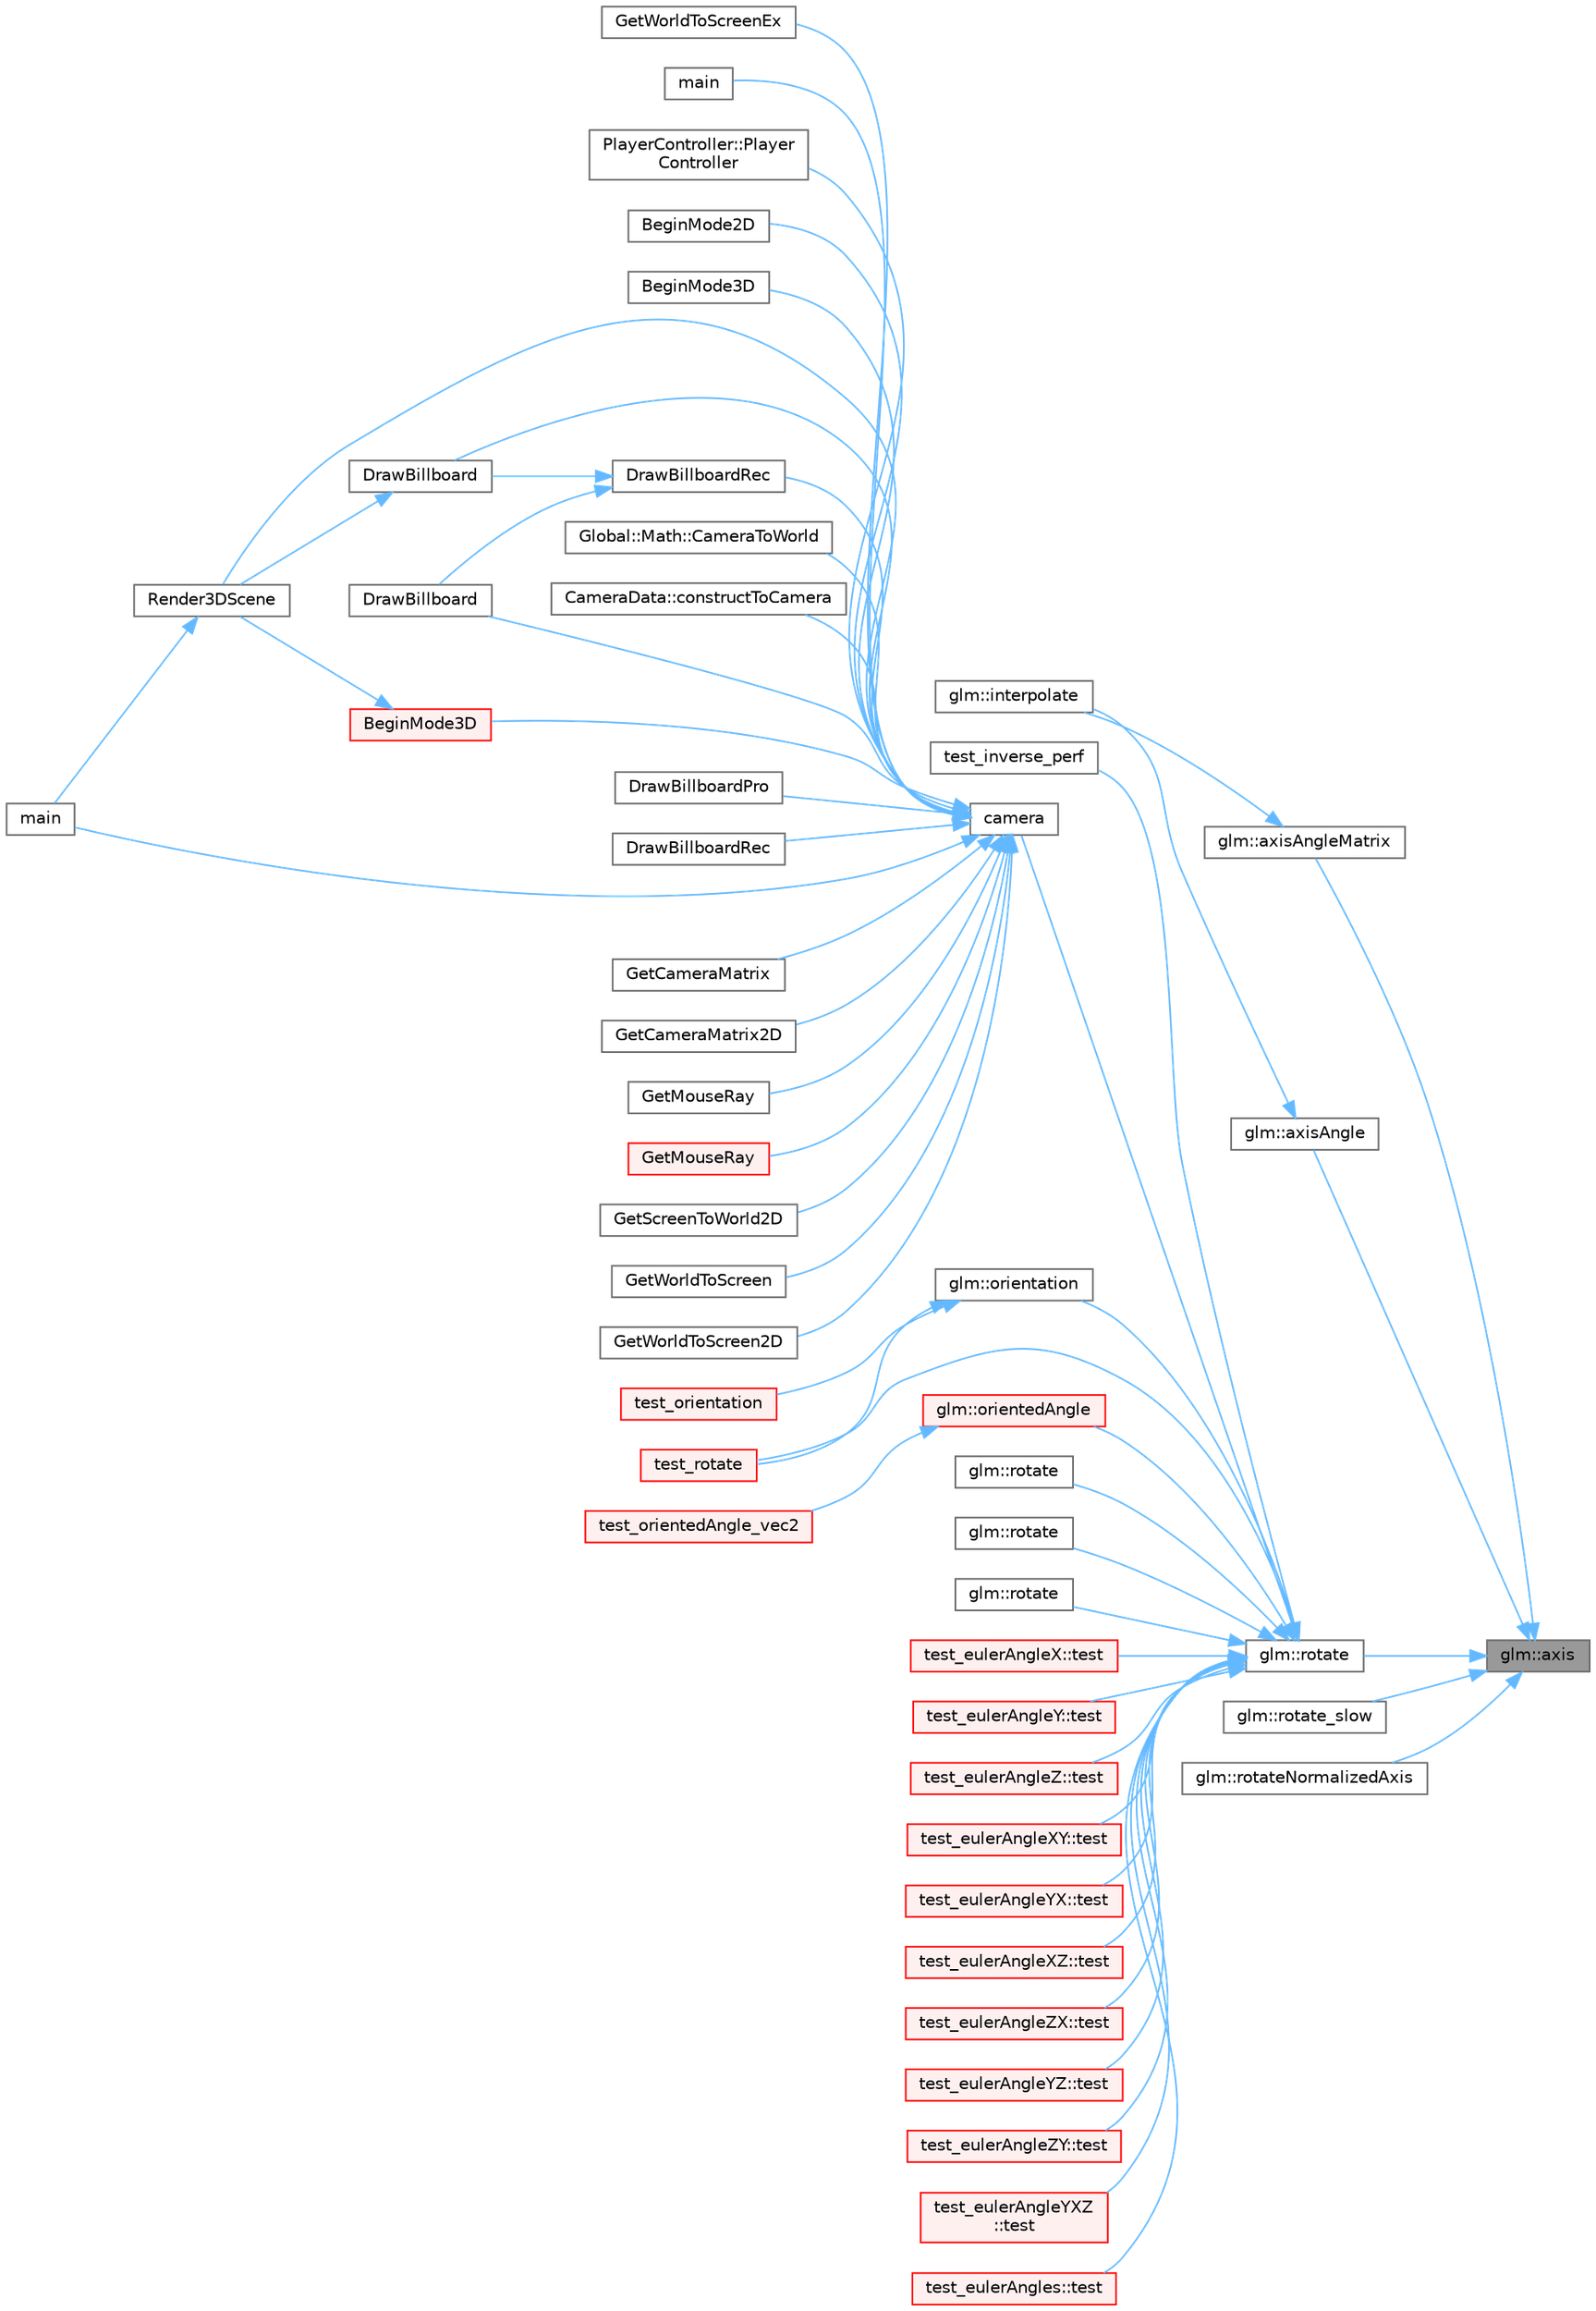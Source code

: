 digraph "glm::axis"
{
 // LATEX_PDF_SIZE
  bgcolor="transparent";
  edge [fontname=Helvetica,fontsize=10,labelfontname=Helvetica,labelfontsize=10];
  node [fontname=Helvetica,fontsize=10,shape=box,height=0.2,width=0.4];
  rankdir="RL";
  Node1 [id="Node000001",label="glm::axis",height=0.2,width=0.4,color="gray40", fillcolor="grey60", style="filled", fontcolor="black",tooltip=" "];
  Node1 -> Node2 [id="edge113_Node000001_Node000002",dir="back",color="steelblue1",style="solid",tooltip=" "];
  Node2 [id="Node000002",label="glm::axisAngle",height=0.2,width=0.4,color="grey40", fillcolor="white", style="filled",URL="$group__gtx__matrix__interpolation.html#gafefe32ce5a90a135287ba34fac3623bc",tooltip=" "];
  Node2 -> Node3 [id="edge114_Node000002_Node000003",dir="back",color="steelblue1",style="solid",tooltip=" "];
  Node3 [id="Node000003",label="glm::interpolate",height=0.2,width=0.4,color="grey40", fillcolor="white", style="filled",URL="$group__gtx__matrix__interpolation.html#ga95fb9868c6106bc8f47b2d195f5667b3",tooltip=" "];
  Node1 -> Node4 [id="edge115_Node000001_Node000004",dir="back",color="steelblue1",style="solid",tooltip=" "];
  Node4 [id="Node000004",label="glm::axisAngleMatrix",height=0.2,width=0.4,color="grey40", fillcolor="white", style="filled",URL="$group__gtx__matrix__interpolation.html#ga32e12a4b569ab8742ca2eb37969a8701",tooltip=" "];
  Node4 -> Node3 [id="edge116_Node000004_Node000003",dir="back",color="steelblue1",style="solid",tooltip=" "];
  Node1 -> Node5 [id="edge117_Node000001_Node000005",dir="back",color="steelblue1",style="solid",tooltip=" "];
  Node5 [id="Node000005",label="glm::rotate",height=0.2,width=0.4,color="grey40", fillcolor="white", style="filled",URL="$group__ext__matrix__transform.html#ga42613eb0c7deb5f5188fc159df6c8950",tooltip=" "];
  Node5 -> Node6 [id="edge118_Node000005_Node000006",dir="back",color="steelblue1",style="solid",tooltip=" "];
  Node6 [id="Node000006",label="camera",height=0.2,width=0.4,color="grey40", fillcolor="white", style="filled",URL="$_classes_2lib_2glm_2test_2cmake_2test__find__glm_8cpp.html#a8f389d10179adf56cc907127d615c000",tooltip=" "];
  Node6 -> Node7 [id="edge119_Node000006_Node000007",dir="back",color="steelblue1",style="solid",tooltip=" "];
  Node7 [id="Node000007",label="BeginMode2D",height=0.2,width=0.4,color="grey40", fillcolor="white", style="filled",URL="$_old_2_classes_2lib_2rcore_8c.html#aafe334052bca4b8cdcce5adecfbc67c7",tooltip=" "];
  Node6 -> Node8 [id="edge120_Node000006_Node000008",dir="back",color="steelblue1",style="solid",tooltip=" "];
  Node8 [id="Node000008",label="BeginMode3D",height=0.2,width=0.4,color="grey40", fillcolor="white", style="filled",URL="$_classes_2lib_2rcore_8c.html#ac0458f5823cbb3e253d012f4386df71e",tooltip=" "];
  Node6 -> Node9 [id="edge121_Node000006_Node000009",dir="back",color="steelblue1",style="solid",tooltip=" "];
  Node9 [id="Node000009",label="BeginMode3D",height=0.2,width=0.4,color="red", fillcolor="#FFF0F0", style="filled",URL="$_old_2_classes_2lib_2rcore_8c.html#ac0458f5823cbb3e253d012f4386df71e",tooltip=" "];
  Node9 -> Node14 [id="edge122_Node000009_Node000014",dir="back",color="steelblue1",style="solid",tooltip=" "];
  Node14 [id="Node000014",label="Render3DScene",height=0.2,width=0.4,color="grey40", fillcolor="white", style="filled",URL="$_classes_2lib_2_raylib_erosion_standalone-main_2src_2main_8cpp.html#ad86ef8813977cfce37962bc5ceff25b3",tooltip=" "];
  Node14 -> Node15 [id="edge123_Node000014_Node000015",dir="back",color="steelblue1",style="solid",tooltip=" "];
  Node15 [id="Node000015",label="main",height=0.2,width=0.4,color="grey40", fillcolor="white", style="filled",URL="$_classes_2lib_2_raylib_erosion_standalone-main_2src_2main_8cpp.html#a840291bc02cba5474a4cb46a9b9566fe",tooltip=" "];
  Node6 -> Node18 [id="edge124_Node000006_Node000018",dir="back",color="steelblue1",style="solid",tooltip=" "];
  Node18 [id="Node000018",label="Global::Math::CameraToWorld",height=0.2,width=0.4,color="grey40", fillcolor="white", style="filled",URL="$class_global_1_1_math.html#a05dc47d90fdc7114bea2de9db39fcb18",tooltip=" "];
  Node6 -> Node19 [id="edge125_Node000006_Node000019",dir="back",color="steelblue1",style="solid",tooltip=" "];
  Node19 [id="Node000019",label="CameraData::constructToCamera",height=0.2,width=0.4,color="grey40", fillcolor="white", style="filled",URL="$class_camera_data.html#ab02c7853c2ea6d33d346f1b863a45694",tooltip=" "];
  Node6 -> Node20 [id="edge126_Node000006_Node000020",dir="back",color="steelblue1",style="solid",tooltip=" "];
  Node20 [id="Node000020",label="DrawBillboard",height=0.2,width=0.4,color="grey40", fillcolor="white", style="filled",URL="$_classes_2lib_2_raylib_erosion_standalone-main_2raylib_2src_2models_8c.html#ae7037e4628c218a129ef41818ba824a5",tooltip=" "];
  Node6 -> Node21 [id="edge127_Node000006_Node000021",dir="back",color="steelblue1",style="solid",tooltip=" "];
  Node21 [id="Node000021",label="DrawBillboard",height=0.2,width=0.4,color="grey40", fillcolor="white", style="filled",URL="$_old_2_classes_2lib_2rmodels_8c.html#a91c826f25f6c8c9dac2a170f2fa9f73e",tooltip=" "];
  Node21 -> Node14 [id="edge128_Node000021_Node000014",dir="back",color="steelblue1",style="solid",tooltip=" "];
  Node6 -> Node22 [id="edge129_Node000006_Node000022",dir="back",color="steelblue1",style="solid",tooltip=" "];
  Node22 [id="Node000022",label="DrawBillboardPro",height=0.2,width=0.4,color="grey40", fillcolor="white", style="filled",URL="$_old_2_classes_2lib_2rmodels_8c.html#a65a8d3d882dd27491255eda7ddb51df9",tooltip=" "];
  Node6 -> Node23 [id="edge130_Node000006_Node000023",dir="back",color="steelblue1",style="solid",tooltip=" "];
  Node23 [id="Node000023",label="DrawBillboardRec",height=0.2,width=0.4,color="grey40", fillcolor="white", style="filled",URL="$_old_2_classes_2lib_2rmodels_8c.html#a0fb8e8e110d410452381595d148932c2",tooltip=" "];
  Node6 -> Node24 [id="edge131_Node000006_Node000024",dir="back",color="steelblue1",style="solid",tooltip=" "];
  Node24 [id="Node000024",label="DrawBillboardRec",height=0.2,width=0.4,color="grey40", fillcolor="white", style="filled",URL="$_classes_2lib_2raylib_2src_2models_8c.html#a74498df5d7e379ecfe9d9515d210783f",tooltip=" "];
  Node24 -> Node20 [id="edge132_Node000024_Node000020",dir="back",color="steelblue1",style="solid",tooltip=" "];
  Node24 -> Node21 [id="edge133_Node000024_Node000021",dir="back",color="steelblue1",style="solid",tooltip=" "];
  Node6 -> Node25 [id="edge134_Node000006_Node000025",dir="back",color="steelblue1",style="solid",tooltip=" "];
  Node25 [id="Node000025",label="GetCameraMatrix",height=0.2,width=0.4,color="grey40", fillcolor="white", style="filled",URL="$_old_2_classes_2lib_2rcore_8c.html#a5199e5731d1f8202c375c157da84d897",tooltip=" "];
  Node6 -> Node26 [id="edge135_Node000006_Node000026",dir="back",color="steelblue1",style="solid",tooltip=" "];
  Node26 [id="Node000026",label="GetCameraMatrix2D",height=0.2,width=0.4,color="grey40", fillcolor="white", style="filled",URL="$_old_2_classes_2lib_2rcore_8c.html#adc403b82ff73b4e9c88b6ab7c6fa42cb",tooltip=" "];
  Node6 -> Node27 [id="edge136_Node000006_Node000027",dir="back",color="steelblue1",style="solid",tooltip=" "];
  Node27 [id="Node000027",label="GetMouseRay",height=0.2,width=0.4,color="grey40", fillcolor="white", style="filled",URL="$_classes_2lib_2_raylib_erosion_standalone-main_2raylib_2src_2core_8c.html#adebca695e64d03e8b0df5f89148f438b",tooltip=" "];
  Node6 -> Node28 [id="edge137_Node000006_Node000028",dir="back",color="steelblue1",style="solid",tooltip=" "];
  Node28 [id="Node000028",label="GetMouseRay",height=0.2,width=0.4,color="red", fillcolor="#FFF0F0", style="filled",URL="$_old_2_classes_2lib_2rcore_8c.html#adebca695e64d03e8b0df5f89148f438b",tooltip=" "];
  Node6 -> Node29 [id="edge138_Node000006_Node000029",dir="back",color="steelblue1",style="solid",tooltip=" "];
  Node29 [id="Node000029",label="GetScreenToWorld2D",height=0.2,width=0.4,color="grey40", fillcolor="white", style="filled",URL="$_old_2_classes_2lib_2rcore_8c.html#a5e3e9e7f5e0a9b2632780721d5e14bab",tooltip=" "];
  Node6 -> Node30 [id="edge139_Node000006_Node000030",dir="back",color="steelblue1",style="solid",tooltip=" "];
  Node30 [id="Node000030",label="GetWorldToScreen",height=0.2,width=0.4,color="grey40", fillcolor="white", style="filled",URL="$_old_2_classes_2lib_2rcore_8c.html#a004634889dc275fe611014d7f2d26ac1",tooltip=" "];
  Node6 -> Node31 [id="edge140_Node000006_Node000031",dir="back",color="steelblue1",style="solid",tooltip=" "];
  Node31 [id="Node000031",label="GetWorldToScreen2D",height=0.2,width=0.4,color="grey40", fillcolor="white", style="filled",URL="$_old_2_classes_2lib_2rcore_8c.html#af318bdcc2e75a7f1cb1478435b2b4ba7",tooltip=" "];
  Node6 -> Node32 [id="edge141_Node000006_Node000032",dir="back",color="steelblue1",style="solid",tooltip=" "];
  Node32 [id="Node000032",label="GetWorldToScreenEx",height=0.2,width=0.4,color="grey40", fillcolor="white", style="filled",URL="$_old_2_classes_2lib_2rcore_8c.html#a2915910820e594159b54714227eec225",tooltip=" "];
  Node6 -> Node33 [id="edge142_Node000006_Node000033",dir="back",color="steelblue1",style="solid",tooltip=" "];
  Node33 [id="Node000033",label="main",height=0.2,width=0.4,color="grey40", fillcolor="white", style="filled",URL="$_classes_2lib_2glm_2test_2cmake_2test__find__glm_8cpp.html#ae66f6b31b5ad750f1fe042a706a4e3d4",tooltip=" "];
  Node6 -> Node15 [id="edge143_Node000006_Node000015",dir="back",color="steelblue1",style="solid",tooltip=" "];
  Node6 -> Node34 [id="edge144_Node000006_Node000034",dir="back",color="steelblue1",style="solid",tooltip=" "];
  Node34 [id="Node000034",label="PlayerController::Player\lController",height=0.2,width=0.4,color="grey40", fillcolor="white", style="filled",URL="$class_player_controller.html#adf577fa598d38b0c1af2156609b54e05",tooltip=" "];
  Node6 -> Node14 [id="edge145_Node000006_Node000014",dir="back",color="steelblue1",style="solid",tooltip=" "];
  Node5 -> Node35 [id="edge146_Node000005_Node000035",dir="back",color="steelblue1",style="solid",tooltip=" "];
  Node35 [id="Node000035",label="glm::orientation",height=0.2,width=0.4,color="grey40", fillcolor="white", style="filled",URL="$group__gtx__rotate__vector.html#ga83099d005b4af6a7a0d882ff6eb1a536",tooltip=" "];
  Node35 -> Node36 [id="edge147_Node000035_Node000036",dir="back",color="steelblue1",style="solid",tooltip=" "];
  Node36 [id="Node000036",label="test_orientation",height=0.2,width=0.4,color="red", fillcolor="#FFF0F0", style="filled",URL="$_classes_2lib_2glm_2test_2gtx_2gtx__rotate__vector_8cpp.html#a0392fa77d27d2053799fa3d3717e50ec",tooltip=" "];
  Node35 -> Node38 [id="edge148_Node000035_Node000038",dir="back",color="steelblue1",style="solid",tooltip=" "];
  Node38 [id="Node000038",label="test_rotate",height=0.2,width=0.4,color="red", fillcolor="#FFF0F0", style="filled",URL="$_classes_2lib_2glm_2test_2gtx_2gtx__rotate__vector_8cpp.html#ab35fb9124b9518693cd9e66db97a8f56",tooltip=" "];
  Node5 -> Node40 [id="edge149_Node000005_Node000040",dir="back",color="steelblue1",style="solid",tooltip=" "];
  Node40 [id="Node000040",label="glm::orientedAngle",height=0.2,width=0.4,color="red", fillcolor="#FFF0F0", style="filled",URL="$group__gtx__vector__angle.html#ga9556a803dce87fe0f42fdabe4ebba1d5",tooltip=" "];
  Node40 -> Node41 [id="edge150_Node000040_Node000041",dir="back",color="steelblue1",style="solid",tooltip=" "];
  Node41 [id="Node000041",label="test_orientedAngle_vec2",height=0.2,width=0.4,color="red", fillcolor="#FFF0F0", style="filled",URL="$_classes_2lib_2glm_2test_2gtx_2gtx__vector__angle_8cpp.html#a01682d499967822c7408f10e26e3bb14",tooltip=" "];
  Node5 -> Node44 [id="edge151_Node000005_Node000044",dir="back",color="steelblue1",style="solid",tooltip=" "];
  Node44 [id="Node000044",label="glm::rotate",height=0.2,width=0.4,color="grey40", fillcolor="white", style="filled",URL="$group__gtx__transform.html#ga66e036465863710014b073c48fc04a16",tooltip=" "];
  Node5 -> Node45 [id="edge152_Node000005_Node000045",dir="back",color="steelblue1",style="solid",tooltip=" "];
  Node45 [id="Node000045",label="glm::rotate",height=0.2,width=0.4,color="grey40", fillcolor="white", style="filled",URL="$group__gtx__rotate__vector.html#gaa9033100ff2f16c01fefb01a88769f27",tooltip=" "];
  Node5 -> Node46 [id="edge153_Node000005_Node000046",dir="back",color="steelblue1",style="solid",tooltip=" "];
  Node46 [id="Node000046",label="glm::rotate",height=0.2,width=0.4,color="grey40", fillcolor="white", style="filled",URL="$group__gtx__rotate__vector.html#ga49e6da0fe1423e934b338a62863f5fdc",tooltip=" "];
  Node5 -> Node47 [id="edge154_Node000005_Node000047",dir="back",color="steelblue1",style="solid",tooltip=" "];
  Node47 [id="Node000047",label="test_eulerAngleX::test",height=0.2,width=0.4,color="red", fillcolor="#FFF0F0", style="filled",URL="$namespacetest__euler_angle_x.html#a29927bfd28a74b6e785bf69a62f0de43",tooltip=" "];
  Node5 -> Node49 [id="edge155_Node000005_Node000049",dir="back",color="steelblue1",style="solid",tooltip=" "];
  Node49 [id="Node000049",label="test_eulerAngleY::test",height=0.2,width=0.4,color="red", fillcolor="#FFF0F0", style="filled",URL="$namespacetest__euler_angle_y.html#afc84f914ee7ca893ee2fdbfae5dd6850",tooltip=" "];
  Node5 -> Node50 [id="edge156_Node000005_Node000050",dir="back",color="steelblue1",style="solid",tooltip=" "];
  Node50 [id="Node000050",label="test_eulerAngleZ::test",height=0.2,width=0.4,color="red", fillcolor="#FFF0F0", style="filled",URL="$namespacetest__euler_angle_z.html#a41fde8e06e1eb868ec213242617c9b35",tooltip=" "];
  Node5 -> Node51 [id="edge157_Node000005_Node000051",dir="back",color="steelblue1",style="solid",tooltip=" "];
  Node51 [id="Node000051",label="test_eulerAngleXY::test",height=0.2,width=0.4,color="red", fillcolor="#FFF0F0", style="filled",URL="$namespacetest__euler_angle_x_y.html#a563fbc39cab17aa9808a0ffdc561593d",tooltip=" "];
  Node5 -> Node52 [id="edge158_Node000005_Node000052",dir="back",color="steelblue1",style="solid",tooltip=" "];
  Node52 [id="Node000052",label="test_eulerAngleYX::test",height=0.2,width=0.4,color="red", fillcolor="#FFF0F0", style="filled",URL="$namespacetest__euler_angle_y_x.html#a01bb0e97e135011eed8e172254cf2406",tooltip=" "];
  Node5 -> Node53 [id="edge159_Node000005_Node000053",dir="back",color="steelblue1",style="solid",tooltip=" "];
  Node53 [id="Node000053",label="test_eulerAngleXZ::test",height=0.2,width=0.4,color="red", fillcolor="#FFF0F0", style="filled",URL="$namespacetest__euler_angle_x_z.html#ac3fd49c5cc6e5724e97921c03d6a2af0",tooltip=" "];
  Node5 -> Node54 [id="edge160_Node000005_Node000054",dir="back",color="steelblue1",style="solid",tooltip=" "];
  Node54 [id="Node000054",label="test_eulerAngleZX::test",height=0.2,width=0.4,color="red", fillcolor="#FFF0F0", style="filled",URL="$namespacetest__euler_angle_z_x.html#a2aa9839c45e12082db84727de664a08d",tooltip=" "];
  Node5 -> Node55 [id="edge161_Node000005_Node000055",dir="back",color="steelblue1",style="solid",tooltip=" "];
  Node55 [id="Node000055",label="test_eulerAngleYZ::test",height=0.2,width=0.4,color="red", fillcolor="#FFF0F0", style="filled",URL="$namespacetest__euler_angle_y_z.html#a5aed7105e842838b700d5b8fd77594db",tooltip=" "];
  Node5 -> Node56 [id="edge162_Node000005_Node000056",dir="back",color="steelblue1",style="solid",tooltip=" "];
  Node56 [id="Node000056",label="test_eulerAngleZY::test",height=0.2,width=0.4,color="red", fillcolor="#FFF0F0", style="filled",URL="$namespacetest__euler_angle_z_y.html#aa01c439a3565e0b078f749e2ca275cac",tooltip=" "];
  Node5 -> Node57 [id="edge163_Node000005_Node000057",dir="back",color="steelblue1",style="solid",tooltip=" "];
  Node57 [id="Node000057",label="test_eulerAngleYXZ\l::test",height=0.2,width=0.4,color="red", fillcolor="#FFF0F0", style="filled",URL="$namespacetest__euler_angle_y_x_z.html#af8fd87ad0b0cb30d100219581c254643",tooltip=" "];
  Node5 -> Node58 [id="edge164_Node000005_Node000058",dir="back",color="steelblue1",style="solid",tooltip=" "];
  Node58 [id="Node000058",label="test_eulerAngles::test",height=0.2,width=0.4,color="red", fillcolor="#FFF0F0", style="filled",URL="$namespacetest__euler_angles.html#a6ffd249b45016cdfcd84e64e71520670",tooltip=" "];
  Node5 -> Node59 [id="edge165_Node000005_Node000059",dir="back",color="steelblue1",style="solid",tooltip=" "];
  Node59 [id="Node000059",label="test_inverse_perf",height=0.2,width=0.4,color="grey40", fillcolor="white", style="filled",URL="$_classes_2lib_2glm_2test_2core_2core__func__matrix_8cpp.html#af7ba0f3c63c44ff2a2b13128e171a839",tooltip=" "];
  Node5 -> Node38 [id="edge166_Node000005_Node000038",dir="back",color="steelblue1",style="solid",tooltip=" "];
  Node1 -> Node60 [id="edge167_Node000001_Node000060",dir="back",color="steelblue1",style="solid",tooltip=" "];
  Node60 [id="Node000060",label="glm::rotate_slow",height=0.2,width=0.4,color="grey40", fillcolor="white", style="filled",URL="$namespaceglm.html#ad9722cdcbc4eb66d51a81ba24e50eab9",tooltip=" "];
  Node1 -> Node61 [id="edge168_Node000001_Node000061",dir="back",color="steelblue1",style="solid",tooltip=" "];
  Node61 [id="Node000061",label="glm::rotateNormalizedAxis",height=0.2,width=0.4,color="grey40", fillcolor="white", style="filled",URL="$group__gtx__rotate__normalized__axis.html#gafbbff0c6bcc5deb8036cfef4c6fcdd8e",tooltip=" "];
}
